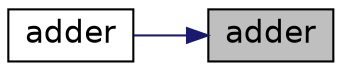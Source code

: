 digraph "adder"
{
 // LATEX_PDF_SIZE
  bgcolor="transparent";
  edge [fontname="Helvetica",fontsize="15",labelfontname="Helvetica",labelfontsize="15"];
  node [fontname="Helvetica",fontsize="15",shape=record];
  rankdir="RL";
  Node1 [label="adder",height=0.2,width=0.4,color="black", fillcolor="grey75", style="filled", fontcolor="black",tooltip="https://en.cppreference.com/w/cpp/language/parameter_pack"];
  Node1 -> Node2 [dir="back",color="midnightblue",fontsize="15",style="solid",fontname="Helvetica"];
  Node2 [label="adder",height=0.2,width=0.4,color="black",URL="$group__lang11.html#ga2f4d5e531a8de96a3e65190c3fb78388",tooltip=" "];
}
